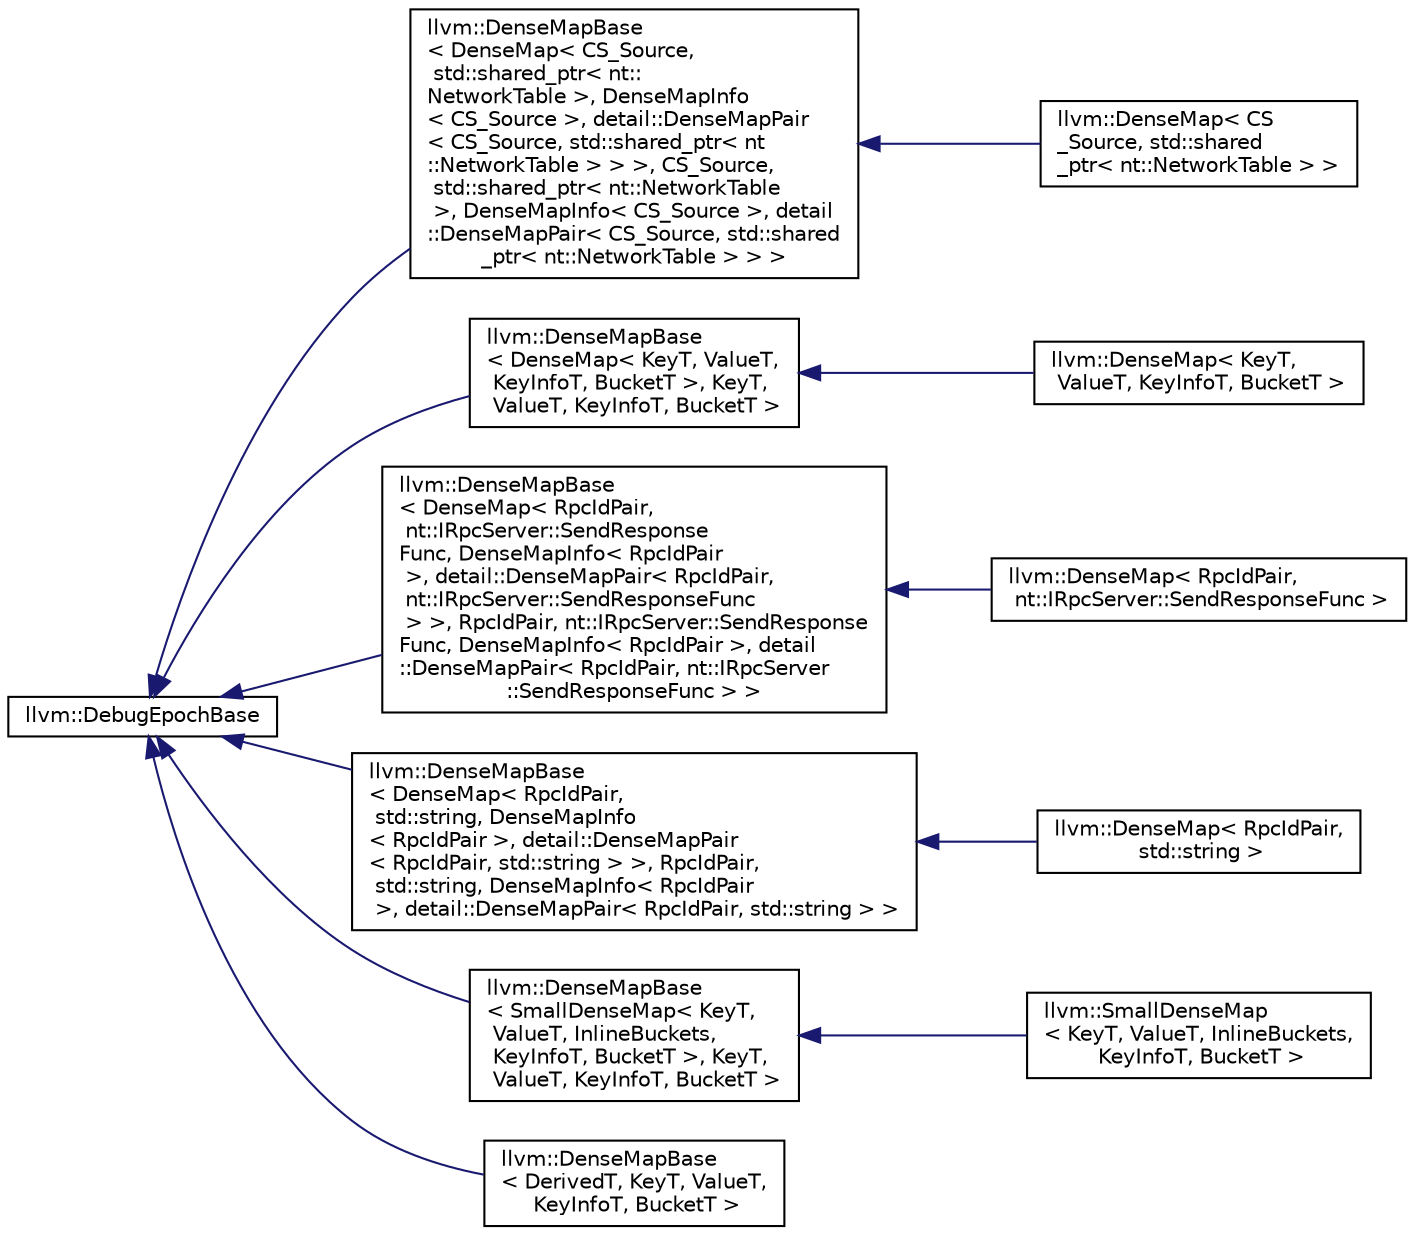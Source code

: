 digraph "Graphical Class Hierarchy"
{
  edge [fontname="Helvetica",fontsize="10",labelfontname="Helvetica",labelfontsize="10"];
  node [fontname="Helvetica",fontsize="10",shape=record];
  rankdir="LR";
  Node1 [label="llvm::DebugEpochBase",height=0.2,width=0.4,color="black", fillcolor="white", style="filled",URL="$classllvm_1_1DebugEpochBase.html",tooltip="A base class for data structure classes wishing to make iterators (\"handles\") pointing into themselve..."];
  Node1 -> Node2 [dir="back",color="midnightblue",fontsize="10",style="solid",fontname="Helvetica"];
  Node2 [label="llvm::DenseMapBase\l\< DenseMap\< CS_Source,\l std::shared_ptr\< nt::\lNetworkTable \>, DenseMapInfo\l\< CS_Source \>, detail::DenseMapPair\l\< CS_Source, std::shared_ptr\< nt\l::NetworkTable \> \> \>, CS_Source,\l std::shared_ptr\< nt::NetworkTable\l \>, DenseMapInfo\< CS_Source \>, detail\l::DenseMapPair\< CS_Source, std::shared\l_ptr\< nt::NetworkTable \> \> \>",height=0.2,width=0.4,color="black", fillcolor="white", style="filled",URL="$classllvm_1_1DenseMapBase.html"];
  Node2 -> Node3 [dir="back",color="midnightblue",fontsize="10",style="solid",fontname="Helvetica"];
  Node3 [label="llvm::DenseMap\< CS\l_Source, std::shared\l_ptr\< nt::NetworkTable \> \>",height=0.2,width=0.4,color="black", fillcolor="white", style="filled",URL="$classllvm_1_1DenseMap.html"];
  Node1 -> Node4 [dir="back",color="midnightblue",fontsize="10",style="solid",fontname="Helvetica"];
  Node4 [label="llvm::DenseMapBase\l\< DenseMap\< KeyT, ValueT,\l KeyInfoT, BucketT \>, KeyT,\l ValueT, KeyInfoT, BucketT \>",height=0.2,width=0.4,color="black", fillcolor="white", style="filled",URL="$classllvm_1_1DenseMapBase.html"];
  Node4 -> Node5 [dir="back",color="midnightblue",fontsize="10",style="solid",fontname="Helvetica"];
  Node5 [label="llvm::DenseMap\< KeyT,\l ValueT, KeyInfoT, BucketT \>",height=0.2,width=0.4,color="black", fillcolor="white", style="filled",URL="$classllvm_1_1DenseMap.html"];
  Node1 -> Node6 [dir="back",color="midnightblue",fontsize="10",style="solid",fontname="Helvetica"];
  Node6 [label="llvm::DenseMapBase\l\< DenseMap\< RpcIdPair,\l nt::IRpcServer::SendResponse\lFunc, DenseMapInfo\< RpcIdPair\l \>, detail::DenseMapPair\< RpcIdPair,\l nt::IRpcServer::SendResponseFunc\l \> \>, RpcIdPair, nt::IRpcServer::SendResponse\lFunc, DenseMapInfo\< RpcIdPair \>, detail\l::DenseMapPair\< RpcIdPair, nt::IRpcServer\l::SendResponseFunc \> \>",height=0.2,width=0.4,color="black", fillcolor="white", style="filled",URL="$classllvm_1_1DenseMapBase.html"];
  Node6 -> Node7 [dir="back",color="midnightblue",fontsize="10",style="solid",fontname="Helvetica"];
  Node7 [label="llvm::DenseMap\< RpcIdPair,\l nt::IRpcServer::SendResponseFunc \>",height=0.2,width=0.4,color="black", fillcolor="white", style="filled",URL="$classllvm_1_1DenseMap.html"];
  Node1 -> Node8 [dir="back",color="midnightblue",fontsize="10",style="solid",fontname="Helvetica"];
  Node8 [label="llvm::DenseMapBase\l\< DenseMap\< RpcIdPair,\l std::string, DenseMapInfo\l\< RpcIdPair \>, detail::DenseMapPair\l\< RpcIdPair, std::string \> \>, RpcIdPair,\l std::string, DenseMapInfo\< RpcIdPair\l \>, detail::DenseMapPair\< RpcIdPair, std::string \> \>",height=0.2,width=0.4,color="black", fillcolor="white", style="filled",URL="$classllvm_1_1DenseMapBase.html"];
  Node8 -> Node9 [dir="back",color="midnightblue",fontsize="10",style="solid",fontname="Helvetica"];
  Node9 [label="llvm::DenseMap\< RpcIdPair,\l std::string \>",height=0.2,width=0.4,color="black", fillcolor="white", style="filled",URL="$classllvm_1_1DenseMap.html"];
  Node1 -> Node10 [dir="back",color="midnightblue",fontsize="10",style="solid",fontname="Helvetica"];
  Node10 [label="llvm::DenseMapBase\l\< SmallDenseMap\< KeyT,\l ValueT, InlineBuckets,\l KeyInfoT, BucketT \>, KeyT,\l ValueT, KeyInfoT, BucketT \>",height=0.2,width=0.4,color="black", fillcolor="white", style="filled",URL="$classllvm_1_1DenseMapBase.html"];
  Node10 -> Node11 [dir="back",color="midnightblue",fontsize="10",style="solid",fontname="Helvetica"];
  Node11 [label="llvm::SmallDenseMap\l\< KeyT, ValueT, InlineBuckets,\l KeyInfoT, BucketT \>",height=0.2,width=0.4,color="black", fillcolor="white", style="filled",URL="$classllvm_1_1SmallDenseMap.html"];
  Node1 -> Node12 [dir="back",color="midnightblue",fontsize="10",style="solid",fontname="Helvetica"];
  Node12 [label="llvm::DenseMapBase\l\< DerivedT, KeyT, ValueT,\l KeyInfoT, BucketT \>",height=0.2,width=0.4,color="black", fillcolor="white", style="filled",URL="$classllvm_1_1DenseMapBase.html"];
}
